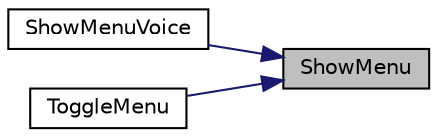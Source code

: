 digraph "ShowMenu"
{
 // INTERACTIVE_SVG=YES
 // LATEX_PDF_SIZE
  edge [fontname="Helvetica",fontsize="10",labelfontname="Helvetica",labelfontsize="10"];
  node [fontname="Helvetica",fontsize="10",shape=record];
  rankdir="RL";
  Node1 [label="ShowMenu",height=0.2,width=0.4,color="black", fillcolor="grey75", style="filled", fontcolor="black",tooltip="Show tasklist. Called from Hololens keyword manager."];
  Node1 -> Node2 [dir="back",color="midnightblue",fontsize="10",style="solid",fontname="Helvetica"];
  Node2 [label="ShowMenuVoice",height=0.2,width=0.4,color="black", fillcolor="white", style="filled",URL="$class_mirage_x_r_1_1_ui_manager.html#a75fa7940e130c027da9db73e30dfe07d",tooltip="Show tasklist with voice command. Includes tts feedback."];
  Node1 -> Node3 [dir="back",color="midnightblue",fontsize="10",style="solid",fontname="Helvetica"];
  Node3 [label="ToggleMenu",height=0.2,width=0.4,color="black", fillcolor="white", style="filled",URL="$class_mirage_x_r_1_1_ui_manager.html#acb58d794a69e94a481cef70d77b64a30",tooltip="Changes tasklist visibility. Used with ui button."];
}
